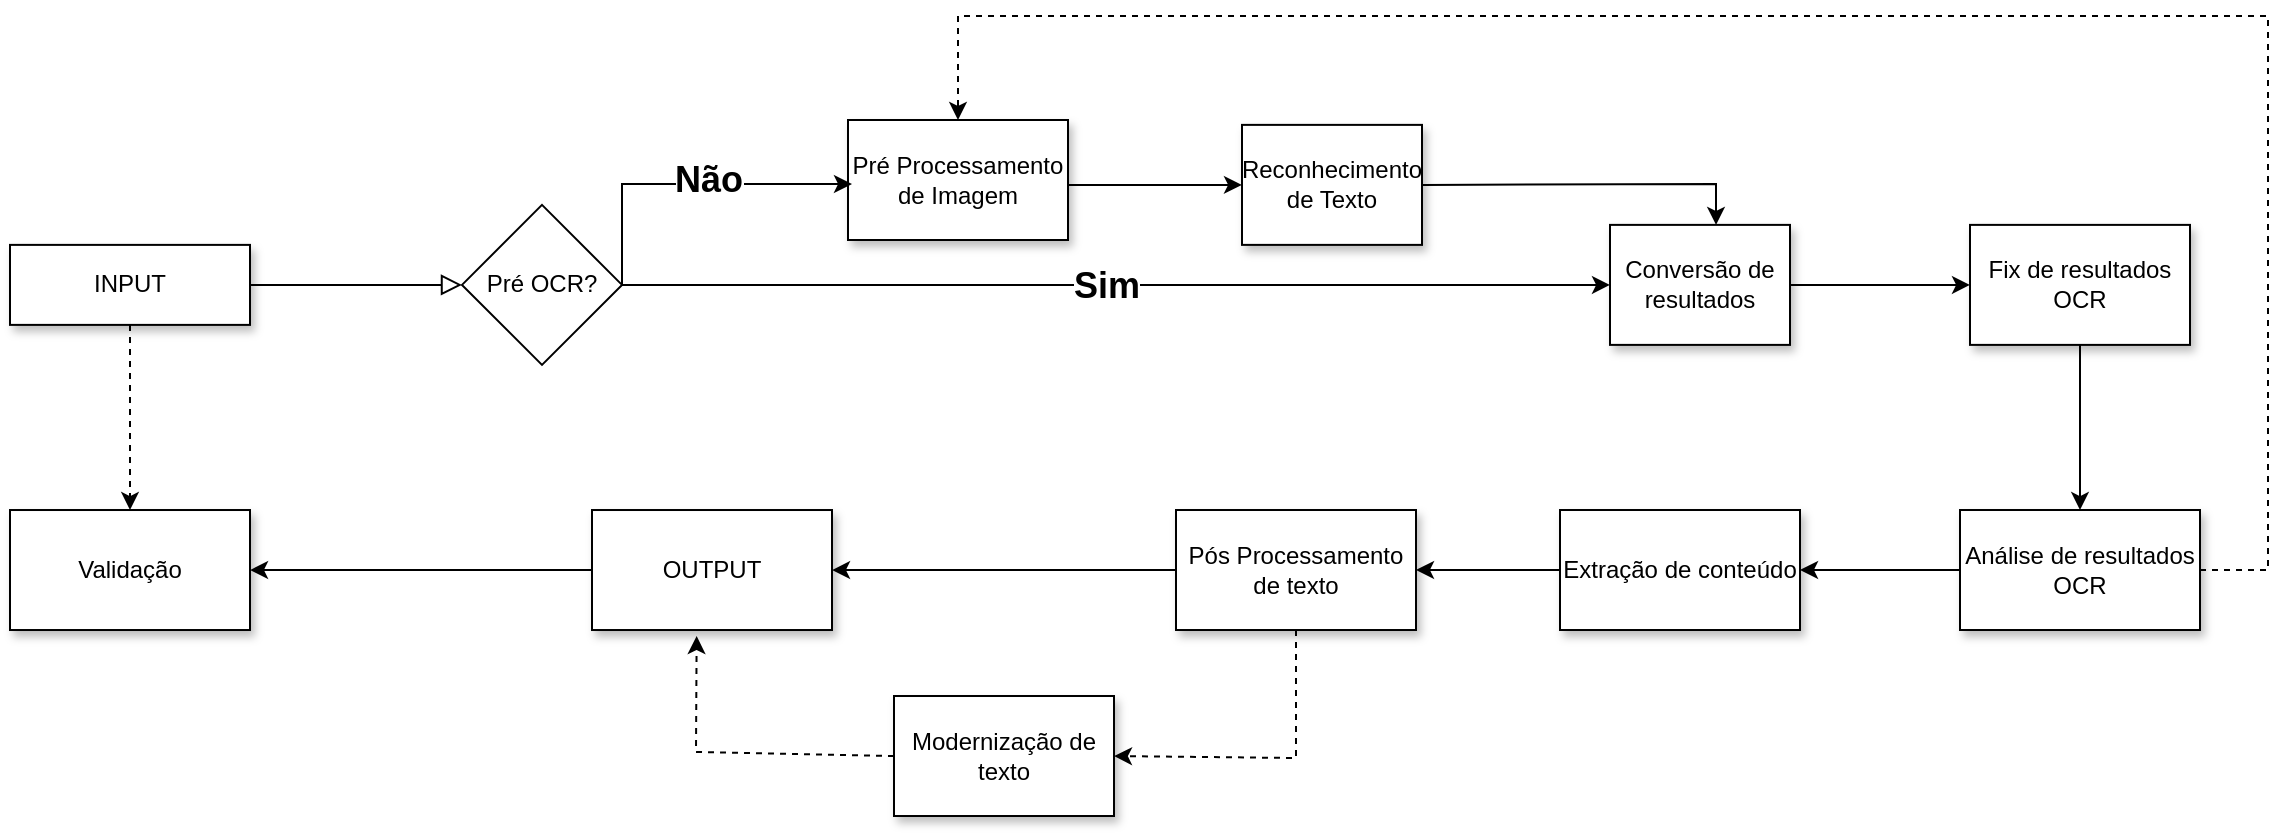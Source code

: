 <mxfile version="23.0.2" type="device">
  <diagram id="C5RBs43oDa-KdzZeNtuy" name="Page-1">
    <mxGraphModel dx="2074" dy="1605" grid="0" gridSize="10" guides="1" tooltips="1" connect="1" arrows="1" fold="1" page="0" pageScale="1" pageWidth="827" pageHeight="1169" background="none" math="0" shadow="0">
      <root>
        <mxCell id="WIyWlLk6GJQsqaUBKTNV-0" />
        <mxCell id="WIyWlLk6GJQsqaUBKTNV-1" parent="WIyWlLk6GJQsqaUBKTNV-0" />
        <mxCell id="WIyWlLk6GJQsqaUBKTNV-2" value="" style="rounded=0;html=1;jettySize=auto;orthogonalLoop=1;fontSize=11;endArrow=block;endFill=0;endSize=8;strokeWidth=1;shadow=0;labelBackgroundColor=none;edgeStyle=orthogonalEdgeStyle;exitX=1;exitY=0.5;exitDx=0;exitDy=0;noEdgeStyle=1;orthogonal=1;entryX=0;entryY=0.5;entryDx=0;entryDy=0;" parent="WIyWlLk6GJQsqaUBKTNV-1" source="WIyWlLk6GJQsqaUBKTNV-3" target="s4BdupJoC0_CT1MNcl7A-2" edge="1">
          <mxGeometry relative="1" as="geometry">
            <mxPoint x="140" y="209.97" as="sourcePoint" />
            <mxPoint x="270" y="210" as="targetPoint" />
          </mxGeometry>
        </mxCell>
        <mxCell id="s4BdupJoC0_CT1MNcl7A-29" style="edgeStyle=orthogonalEdgeStyle;rounded=0;orthogonalLoop=1;jettySize=auto;html=1;entryX=0.5;entryY=0;entryDx=0;entryDy=0;dashed=1;noEdgeStyle=1;orthogonal=1;exitX=0.5;exitY=1;exitDx=0;exitDy=0;" parent="WIyWlLk6GJQsqaUBKTNV-1" target="s4BdupJoC0_CT1MNcl7A-23" edge="1" source="WIyWlLk6GJQsqaUBKTNV-3">
          <mxGeometry relative="1" as="geometry">
            <mxPoint x="145.52" y="40.0" as="sourcePoint" />
            <mxPoint x="161.037" y="1784" as="targetPoint" />
          </mxGeometry>
        </mxCell>
        <mxCell id="WIyWlLk6GJQsqaUBKTNV-3" value="INPUT" style="rounded=0;whiteSpace=wrap;html=1;fontSize=12;glass=0;strokeWidth=1;shadow=1;" parent="WIyWlLk6GJQsqaUBKTNV-1" vertex="1">
          <mxGeometry y="39.444" width="120" height="40" as="geometry" />
        </mxCell>
        <mxCell id="s4BdupJoC0_CT1MNcl7A-10" value="" style="edgeStyle=orthogonalEdgeStyle;rounded=0;orthogonalLoop=1;jettySize=auto;html=1;noEdgeStyle=1;orthogonal=1;entryX=0;entryY=0.5;entryDx=0;entryDy=0;" parent="WIyWlLk6GJQsqaUBKTNV-1" source="s4BdupJoC0_CT1MNcl7A-0" target="s4BdupJoC0_CT1MNcl7A-7" edge="1">
          <mxGeometry relative="1" as="geometry" />
        </mxCell>
        <mxCell id="s4BdupJoC0_CT1MNcl7A-0" value="Pré Processamento&lt;br&gt;de Imagem" style="rounded=0;whiteSpace=wrap;html=1;shadow=1;" parent="WIyWlLk6GJQsqaUBKTNV-1" vertex="1">
          <mxGeometry x="419" y="-23" width="110" height="60" as="geometry" />
        </mxCell>
        <mxCell id="s4BdupJoC0_CT1MNcl7A-3" style="edgeStyle=orthogonalEdgeStyle;rounded=0;orthogonalLoop=1;jettySize=auto;html=1;noEdgeStyle=1;orthogonal=1;exitX=1;exitY=0.5;exitDx=0;exitDy=0;" parent="WIyWlLk6GJQsqaUBKTNV-1" source="s4BdupJoC0_CT1MNcl7A-2" edge="1">
          <mxGeometry relative="1" as="geometry">
            <Array as="points">
              <mxPoint x="306" y="9" />
            </Array>
            <mxPoint x="421" y="9" as="targetPoint" />
          </mxGeometry>
        </mxCell>
        <mxCell id="s4BdupJoC0_CT1MNcl7A-4" value="Não" style="edgeLabel;html=1;align=center;verticalAlign=middle;resizable=0;points=[];fontSize=18;fontStyle=1" parent="s4BdupJoC0_CT1MNcl7A-3" vertex="1" connectable="0">
          <mxGeometry x="0.128" y="2" relative="1" as="geometry">
            <mxPoint as="offset" />
          </mxGeometry>
        </mxCell>
        <mxCell id="s4BdupJoC0_CT1MNcl7A-12" style="edgeStyle=orthogonalEdgeStyle;rounded=0;orthogonalLoop=1;jettySize=auto;html=1;noEdgeStyle=1;orthogonal=1;entryX=0;entryY=0.5;entryDx=0;entryDy=0;exitX=1;exitY=0.5;exitDx=0;exitDy=0;" parent="WIyWlLk6GJQsqaUBKTNV-1" source="s4BdupJoC0_CT1MNcl7A-15" target="s4BdupJoC0_CT1MNcl7A-9" edge="1">
          <mxGeometry relative="1" as="geometry" />
        </mxCell>
        <mxCell id="s4BdupJoC0_CT1MNcl7A-2" value="Pré OCR?" style="rhombus;whiteSpace=wrap;html=1;" parent="WIyWlLk6GJQsqaUBKTNV-1" vertex="1">
          <mxGeometry x="226" y="19.444" width="80" height="80" as="geometry" />
        </mxCell>
        <mxCell id="s4BdupJoC0_CT1MNcl7A-21" value="" style="edgeStyle=orthogonalEdgeStyle;rounded=0;orthogonalLoop=1;jettySize=auto;html=1;noEdgeStyle=1;orthogonal=1;exitX=0;exitY=0.5;exitDx=0;exitDy=0;entryX=1;entryY=0.5;entryDx=0;entryDy=0;" parent="WIyWlLk6GJQsqaUBKTNV-1" source="s4BdupJoC0_CT1MNcl7A-6" target="s4BdupJoC0_CT1MNcl7A-19" edge="1">
          <mxGeometry relative="1" as="geometry" />
        </mxCell>
        <mxCell id="a2rusE7PsjsFtb0XOWE--1" style="edgeStyle=orthogonalEdgeStyle;rounded=0;orthogonalLoop=1;jettySize=auto;html=1;dashed=1;" edge="1" parent="WIyWlLk6GJQsqaUBKTNV-1" source="s4BdupJoC0_CT1MNcl7A-6" target="s4BdupJoC0_CT1MNcl7A-0">
          <mxGeometry relative="1" as="geometry">
            <Array as="points">
              <mxPoint x="1129" y="202" />
              <mxPoint x="1129" y="-75" />
              <mxPoint x="474" y="-75" />
            </Array>
          </mxGeometry>
        </mxCell>
        <mxCell id="s4BdupJoC0_CT1MNcl7A-6" value="Análise de resultados&lt;br&gt;OCR" style="rounded=0;whiteSpace=wrap;html=1;shadow=1;" parent="WIyWlLk6GJQsqaUBKTNV-1" vertex="1">
          <mxGeometry x="975" y="172.004" width="120" height="60" as="geometry" />
        </mxCell>
        <mxCell id="s4BdupJoC0_CT1MNcl7A-11" style="edgeStyle=orthogonalEdgeStyle;rounded=0;orthogonalLoop=1;jettySize=auto;html=1;exitX=1;exitY=0.5;exitDx=0;exitDy=0;noEdgeStyle=1;orthogonal=1;" parent="WIyWlLk6GJQsqaUBKTNV-1" source="s4BdupJoC0_CT1MNcl7A-7" target="s4BdupJoC0_CT1MNcl7A-15" edge="1">
          <mxGeometry relative="1" as="geometry">
            <Array as="points">
              <mxPoint x="853" y="9" />
            </Array>
          </mxGeometry>
        </mxCell>
        <mxCell id="s4BdupJoC0_CT1MNcl7A-7" value="Reconhecimento de Texto" style="rounded=0;whiteSpace=wrap;html=1;shadow=1;" parent="WIyWlLk6GJQsqaUBKTNV-1" vertex="1">
          <mxGeometry x="616" y="-20.56" width="90" height="60" as="geometry" />
        </mxCell>
        <mxCell id="s4BdupJoC0_CT1MNcl7A-14" value="" style="edgeStyle=orthogonalEdgeStyle;rounded=0;orthogonalLoop=1;jettySize=auto;html=1;noEdgeStyle=1;orthogonal=1;exitX=0.5;exitY=1;exitDx=0;exitDy=0;entryX=0.5;entryY=0;entryDx=0;entryDy=0;" parent="WIyWlLk6GJQsqaUBKTNV-1" source="s4BdupJoC0_CT1MNcl7A-9" edge="1" target="s4BdupJoC0_CT1MNcl7A-6">
          <mxGeometry relative="1" as="geometry">
            <mxPoint x="80" y="960" as="targetPoint" />
          </mxGeometry>
        </mxCell>
        <mxCell id="s4BdupJoC0_CT1MNcl7A-9" value="Fix de resultados OCR" style="rounded=0;whiteSpace=wrap;html=1;shadow=1;" parent="WIyWlLk6GJQsqaUBKTNV-1" vertex="1">
          <mxGeometry x="980" y="29.444" width="110" height="60" as="geometry" />
        </mxCell>
        <mxCell id="s4BdupJoC0_CT1MNcl7A-16" value="" style="edgeStyle=orthogonalEdgeStyle;rounded=0;orthogonalLoop=1;jettySize=auto;html=1;noEdgeStyle=1;orthogonal=1;exitX=1;exitY=0.5;exitDx=0;exitDy=0;entryX=0;entryY=0.5;entryDx=0;entryDy=0;" parent="WIyWlLk6GJQsqaUBKTNV-1" source="s4BdupJoC0_CT1MNcl7A-2" target="s4BdupJoC0_CT1MNcl7A-15" edge="1">
          <mxGeometry relative="1" as="geometry">
            <mxPoint x="280" y="300" as="sourcePoint" />
            <mxPoint x="780" y="300" as="targetPoint" />
          </mxGeometry>
        </mxCell>
        <mxCell id="s4BdupJoC0_CT1MNcl7A-17" value="Sim" style="edgeLabel;html=1;align=center;verticalAlign=middle;resizable=0;points=[];fontStyle=1;fontSize=18;" parent="s4BdupJoC0_CT1MNcl7A-16" vertex="1" connectable="0">
          <mxGeometry x="-0.023" relative="1" as="geometry">
            <mxPoint as="offset" />
          </mxGeometry>
        </mxCell>
        <mxCell id="s4BdupJoC0_CT1MNcl7A-15" value="Conversão de resultados" style="rounded=0;whiteSpace=wrap;html=1;shadow=1;" parent="WIyWlLk6GJQsqaUBKTNV-1" vertex="1">
          <mxGeometry x="800" y="29.444" width="90" height="60" as="geometry" />
        </mxCell>
        <mxCell id="s4BdupJoC0_CT1MNcl7A-24" style="edgeStyle=orthogonalEdgeStyle;rounded=0;orthogonalLoop=1;jettySize=auto;html=1;entryX=1;entryY=0.5;entryDx=0;entryDy=0;exitX=0.5;exitY=1;exitDx=0;exitDy=0;dashed=1;noEdgeStyle=1;orthogonal=1;" parent="WIyWlLk6GJQsqaUBKTNV-1" source="s4BdupJoC0_CT1MNcl7A-30" target="s4BdupJoC0_CT1MNcl7A-22" edge="1">
          <mxGeometry relative="1" as="geometry">
            <Array as="points">
              <mxPoint x="643" y="296" />
            </Array>
          </mxGeometry>
        </mxCell>
        <mxCell id="s4BdupJoC0_CT1MNcl7A-26" style="edgeStyle=orthogonalEdgeStyle;rounded=0;orthogonalLoop=1;jettySize=auto;html=1;entryX=1;entryY=0.5;entryDx=0;entryDy=0;noEdgeStyle=1;orthogonal=1;exitX=0;exitY=0.5;exitDx=0;exitDy=0;" parent="WIyWlLk6GJQsqaUBKTNV-1" source="s4BdupJoC0_CT1MNcl7A-30" target="s4BdupJoC0_CT1MNcl7A-20" edge="1">
          <mxGeometry relative="1" as="geometry" />
        </mxCell>
        <mxCell id="s4BdupJoC0_CT1MNcl7A-19" value="Extração de conteúdo" style="rounded=0;whiteSpace=wrap;html=1;shadow=1;" parent="WIyWlLk6GJQsqaUBKTNV-1" vertex="1">
          <mxGeometry x="775" y="172.004" width="120" height="60" as="geometry" />
        </mxCell>
        <mxCell id="s4BdupJoC0_CT1MNcl7A-28" style="edgeStyle=orthogonalEdgeStyle;rounded=0;orthogonalLoop=1;jettySize=auto;html=1;noEdgeStyle=1;orthogonal=1;exitX=0;exitY=0.5;exitDx=0;exitDy=0;entryX=1;entryY=0.5;entryDx=0;entryDy=0;" parent="WIyWlLk6GJQsqaUBKTNV-1" source="s4BdupJoC0_CT1MNcl7A-20" target="s4BdupJoC0_CT1MNcl7A-23" edge="1">
          <mxGeometry relative="1" as="geometry" />
        </mxCell>
        <mxCell id="s4BdupJoC0_CT1MNcl7A-20" value="OUTPUT" style="rounded=0;whiteSpace=wrap;html=1;shadow=1;" parent="WIyWlLk6GJQsqaUBKTNV-1" vertex="1">
          <mxGeometry x="291" y="172.009" width="120" height="60" as="geometry" />
        </mxCell>
        <mxCell id="s4BdupJoC0_CT1MNcl7A-25" style="edgeStyle=orthogonalEdgeStyle;rounded=0;orthogonalLoop=1;jettySize=auto;html=1;dashed=1;noEdgeStyle=1;orthogonal=1;exitX=0;exitY=0.5;exitDx=0;exitDy=0;entryX=0.436;entryY=1.05;entryDx=0;entryDy=0;entryPerimeter=0;" parent="WIyWlLk6GJQsqaUBKTNV-1" source="s4BdupJoC0_CT1MNcl7A-22" target="s4BdupJoC0_CT1MNcl7A-20" edge="1">
          <mxGeometry relative="1" as="geometry">
            <Array as="points">
              <mxPoint x="343" y="293" />
            </Array>
          </mxGeometry>
        </mxCell>
        <mxCell id="s4BdupJoC0_CT1MNcl7A-22" value="Modernização de texto" style="rounded=0;whiteSpace=wrap;html=1;shadow=1;" parent="WIyWlLk6GJQsqaUBKTNV-1" vertex="1">
          <mxGeometry x="442" y="265.004" width="110" height="60" as="geometry" />
        </mxCell>
        <mxCell id="s4BdupJoC0_CT1MNcl7A-23" value="Validação" style="rounded=0;whiteSpace=wrap;html=1;shadow=1;" parent="WIyWlLk6GJQsqaUBKTNV-1" vertex="1">
          <mxGeometry y="172.009" width="120" height="60" as="geometry" />
        </mxCell>
        <mxCell id="s4BdupJoC0_CT1MNcl7A-31" value="" style="edgeStyle=orthogonalEdgeStyle;rounded=0;orthogonalLoop=1;jettySize=auto;html=1;noEdgeStyle=1;orthogonal=1;exitX=0;exitY=0.5;exitDx=0;exitDy=0;" parent="WIyWlLk6GJQsqaUBKTNV-1" target="s4BdupJoC0_CT1MNcl7A-30" edge="1" source="s4BdupJoC0_CT1MNcl7A-19">
          <mxGeometry relative="1" as="geometry">
            <mxPoint x="80" y="1180" as="sourcePoint" />
            <mxPoint x="1290" y="300" as="targetPoint" />
          </mxGeometry>
        </mxCell>
        <mxCell id="s4BdupJoC0_CT1MNcl7A-30" value="Pós Processamento&lt;br&gt;de texto" style="rounded=0;whiteSpace=wrap;html=1;shadow=1;" parent="WIyWlLk6GJQsqaUBKTNV-1" vertex="1">
          <mxGeometry x="583" y="172.004" width="120" height="60" as="geometry" />
        </mxCell>
      </root>
    </mxGraphModel>
  </diagram>
</mxfile>
